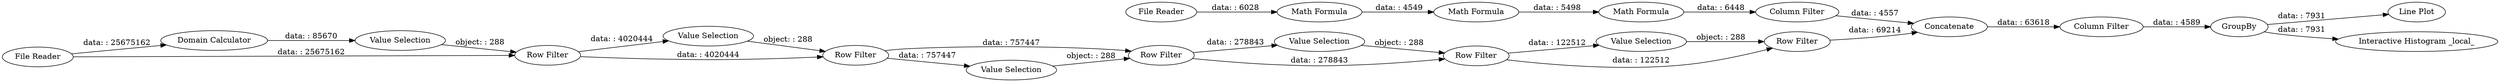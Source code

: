 digraph {
	"-7230668858969802420_31" [label="Line Plot"]
	"-7230668858969802420_9" [label="Value Selection"]
	"-7230668858969802420_16" [label="Value Selection"]
	"-7230668858969802420_11" [label="Domain Calculator"]
	"-7230668858969802420_2" [label="Row Filter"]
	"-7230668858969802420_23" [label="File Reader"]
	"-7230668858969802420_19" [label="Value Selection"]
	"-7230668858969802420_28" [label="Column Filter"]
	"-7230668858969802420_26" [label="Math Formula"]
	"-7230668858969802420_29" [label=GroupBy]
	"-7230668858969802420_32" [label="Interactive Histogram _local_"]
	"-7230668858969802420_12" [label="Value Selection"]
	"-7230668858969802420_30" [label="Column Filter"]
	"-7230668858969802420_27" [label="Math Formula"]
	"-7230668858969802420_14" [label="Row Filter"]
	"-7230668858969802420_18" [label="Row Filter"]
	"-7230668858969802420_13" [label="Row Filter"]
	"-7230668858969802420_15" [label="Value Selection"]
	"-7230668858969802420_25" [label="Math Formula"]
	"-7230668858969802420_5" [label="File Reader"]
	"-7230668858969802420_24" [label=Concatenate]
	"-7230668858969802420_17" [label="Row Filter"]
	"-7230668858969802420_5" -> "-7230668858969802420_11" [label="data: : 25675162"]
	"-7230668858969802420_17" -> "-7230668858969802420_19" [label="data: : 122512"]
	"-7230668858969802420_9" -> "-7230668858969802420_2" [label="object: : 288"]
	"-7230668858969802420_24" -> "-7230668858969802420_30" [label="data: : 63618"]
	"-7230668858969802420_16" -> "-7230668858969802420_17" [label="object: : 288"]
	"-7230668858969802420_2" -> "-7230668858969802420_13" [label="data: : 4020444"]
	"-7230668858969802420_5" -> "-7230668858969802420_2" [label="data: : 25675162"]
	"-7230668858969802420_12" -> "-7230668858969802420_13" [label="object: : 288"]
	"-7230668858969802420_13" -> "-7230668858969802420_14" [label="data: : 757447"]
	"-7230668858969802420_14" -> "-7230668858969802420_16" [label="data: : 278843"]
	"-7230668858969802420_17" -> "-7230668858969802420_18" [label="data: : 122512"]
	"-7230668858969802420_27" -> "-7230668858969802420_28" [label="data: : 6448"]
	"-7230668858969802420_25" -> "-7230668858969802420_26" [label="data: : 4549"]
	"-7230668858969802420_30" -> "-7230668858969802420_29" [label="data: : 4589"]
	"-7230668858969802420_14" -> "-7230668858969802420_17" [label="data: : 278843"]
	"-7230668858969802420_23" -> "-7230668858969802420_25" [label="data: : 6028"]
	"-7230668858969802420_13" -> "-7230668858969802420_15" [label="data: : 757447"]
	"-7230668858969802420_18" -> "-7230668858969802420_24" [label="data: : 69214"]
	"-7230668858969802420_26" -> "-7230668858969802420_27" [label="data: : 5498"]
	"-7230668858969802420_28" -> "-7230668858969802420_24" [label="data: : 4557"]
	"-7230668858969802420_15" -> "-7230668858969802420_14" [label="object: : 288"]
	"-7230668858969802420_29" -> "-7230668858969802420_31" [label="data: : 7931"]
	"-7230668858969802420_29" -> "-7230668858969802420_32" [label="data: : 7931"]
	"-7230668858969802420_2" -> "-7230668858969802420_12" [label="data: : 4020444"]
	"-7230668858969802420_19" -> "-7230668858969802420_18" [label="object: : 288"]
	"-7230668858969802420_11" -> "-7230668858969802420_9" [label="data: : 85670"]
	rankdir=LR
}
